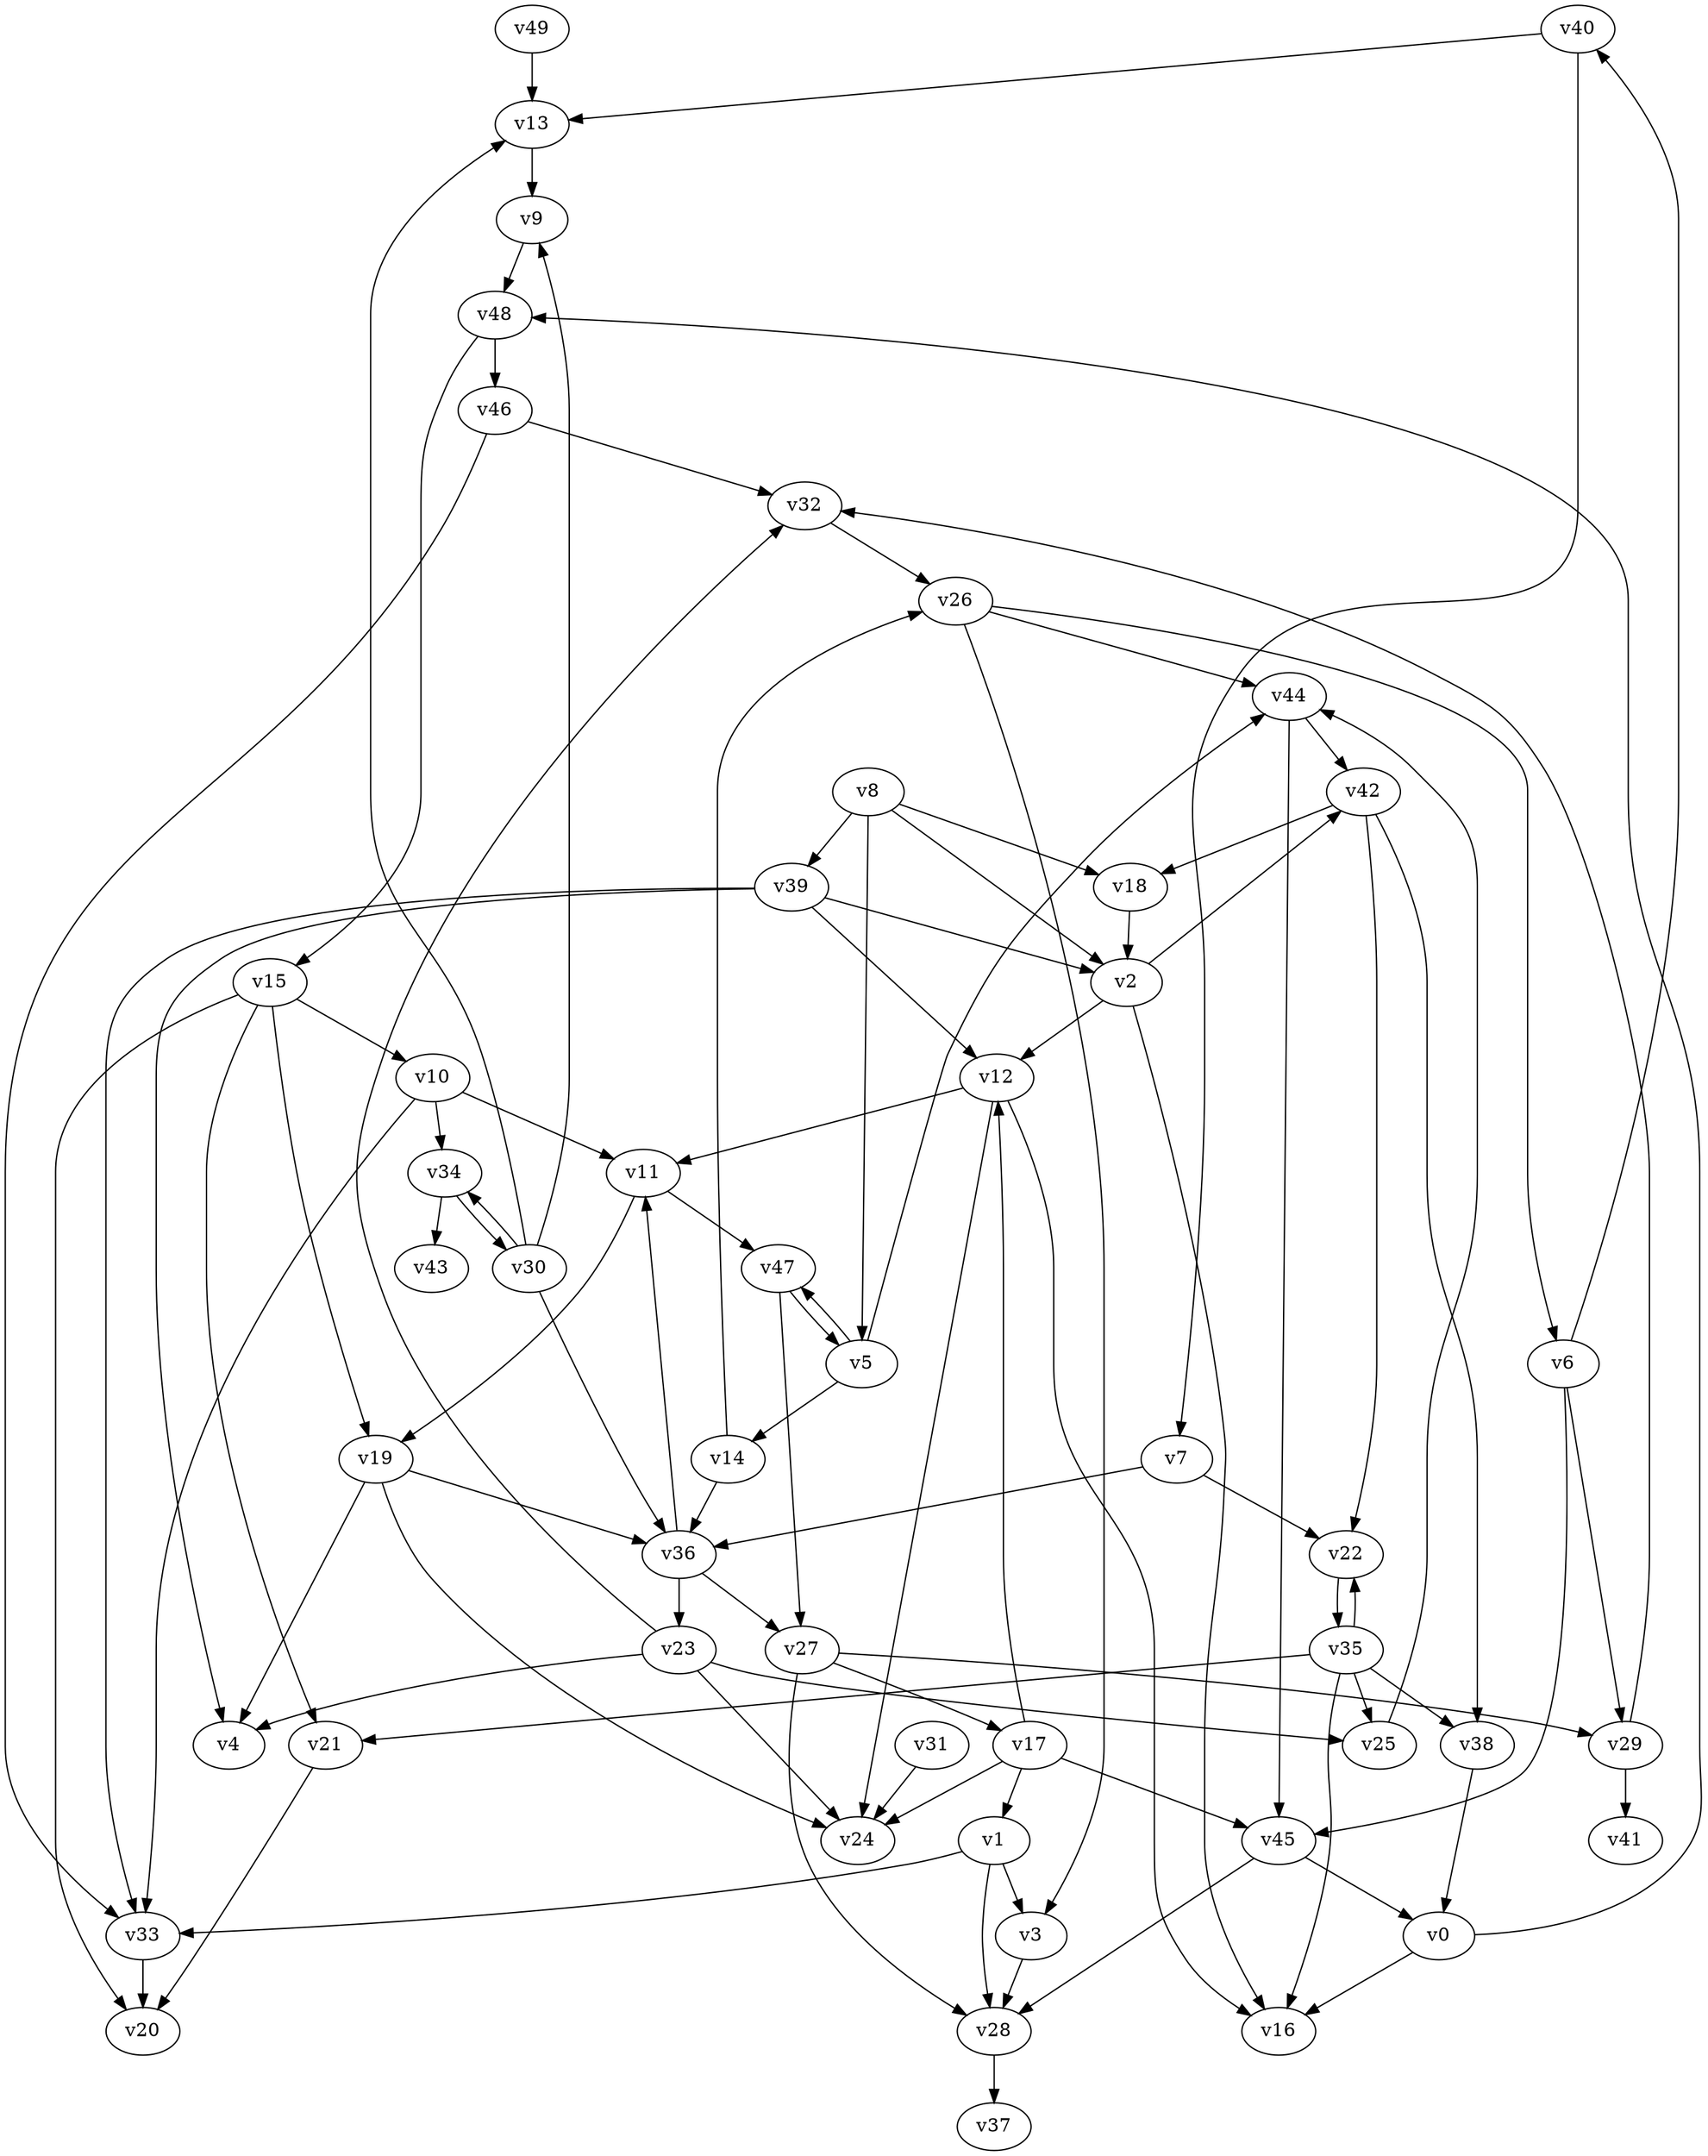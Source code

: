 digraph G {
  "v40" -> "v13";
  "v40" -> "v7";
  "v19" -> "v36";
  "v19" -> "v4";
  "v19" -> "v24";
  "v46" -> "v33";
  "v46" -> "v32";
  "v31" -> "v24";
  "v12" -> "v16";
  "v12" -> "v24";
  "v12" -> "v11";
  "v33" -> "v20";
  "v29" -> "v32";
  "v29" -> "v41";
  "v5" -> "v44";
  "v5" -> "v14";
  "v5" -> "v47";
  "v42" -> "v38";
  "v42" -> "v22";
  "v42" -> "v18";
  "v17" -> "v24";
  "v17" -> "v45";
  "v17" -> "v1";
  "v17" -> "v12";
  "v10" -> "v34";
  "v10" -> "v11";
  "v10" -> "v33";
  "v35" -> "v38";
  "v35" -> "v22";
  "v35" -> "v21";
  "v35" -> "v25";
  "v35" -> "v16";
  "v8" -> "v39";
  "v8" -> "v5";
  "v8" -> "v2";
  "v8" -> "v18";
  "v14" -> "v36";
  "v14" -> "v26";
  "v21" -> "v20";
  "v6" -> "v29";
  "v6" -> "v45";
  "v6" -> "v40";
  "v25" -> "v44";
  "v49" -> "v13";
  "v23" -> "v25";
  "v23" -> "v32";
  "v23" -> "v24";
  "v23" -> "v4";
  "v30" -> "v13";
  "v30" -> "v9";
  "v30" -> "v34";
  "v30" -> "v36";
  "v13" -> "v9";
  "v11" -> "v47";
  "v11" -> "v19";
  "v39" -> "v4";
  "v39" -> "v2";
  "v39" -> "v33";
  "v39" -> "v12";
  "v26" -> "v3";
  "v26" -> "v6";
  "v26" -> "v44";
  "v47" -> "v27";
  "v47" -> "v5";
  "v32" -> "v26";
  "v48" -> "v15";
  "v48" -> "v46";
  "v27" -> "v29";
  "v27" -> "v17";
  "v27" -> "v28";
  "v2" -> "v16";
  "v2" -> "v42";
  "v2" -> "v12";
  "v0" -> "v16";
  "v0" -> "v48";
  "v34" -> "v30";
  "v34" -> "v43";
  "v15" -> "v10";
  "v15" -> "v21";
  "v15" -> "v19";
  "v15" -> "v20";
  "v3" -> "v28";
  "v22" -> "v35";
  "v45" -> "v28";
  "v45" -> "v0";
  "v28" -> "v37";
  "v38" -> "v0";
  "v7" -> "v36";
  "v7" -> "v22";
  "v36" -> "v23";
  "v36" -> "v27";
  "v36" -> "v11";
  "v18" -> "v2";
  "v9" -> "v48";
  "v1" -> "v28";
  "v1" -> "v33";
  "v1" -> "v3";
  "v44" -> "v42";
  "v44" -> "v45";
}
